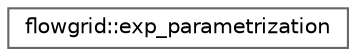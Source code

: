 digraph "Graphical Class Hierarchy"
{
 // INTERACTIVE_SVG=YES
 // LATEX_PDF_SIZE
  bgcolor="transparent";
  edge [fontname=Helvetica,fontsize=10,labelfontname=Helvetica,labelfontsize=10];
  node [fontname=Helvetica,fontsize=10,shape=box,height=0.2,width=0.4];
  rankdir="LR";
  Node0 [id="Node000000",label="flowgrid::exp_parametrization",height=0.2,width=0.4,color="grey40", fillcolor="white", style="filled",URL="$d8/de8/classflowgrid_1_1exp__parametrization.html",tooltip=" "];
}
